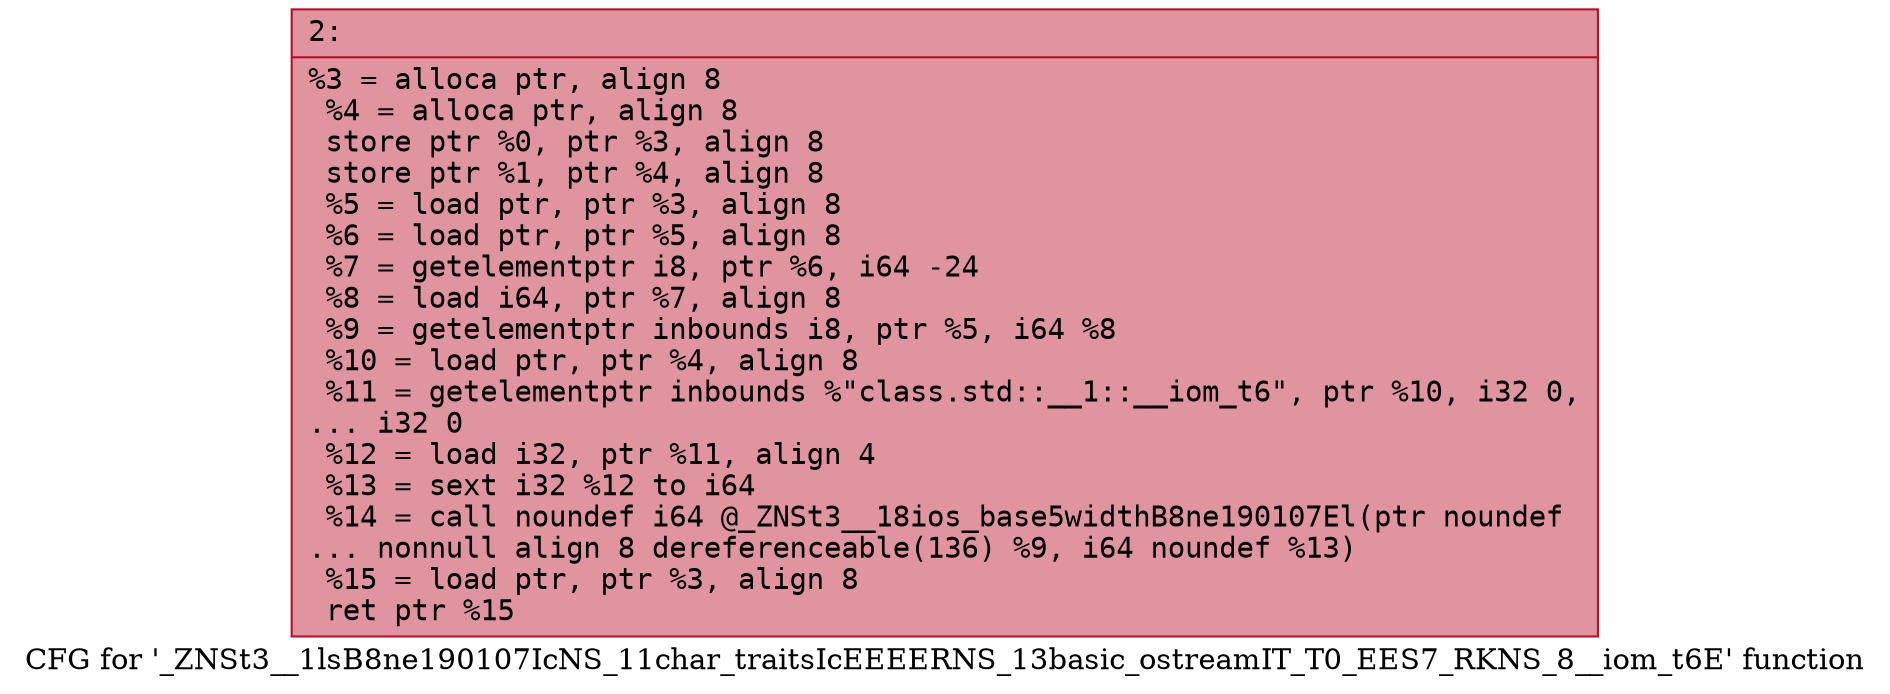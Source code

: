 digraph "CFG for '_ZNSt3__1lsB8ne190107IcNS_11char_traitsIcEEEERNS_13basic_ostreamIT_T0_EES7_RKNS_8__iom_t6E' function" {
	label="CFG for '_ZNSt3__1lsB8ne190107IcNS_11char_traitsIcEEEERNS_13basic_ostreamIT_T0_EES7_RKNS_8__iom_t6E' function";

	Node0x600000dbf390 [shape=record,color="#b70d28ff", style=filled, fillcolor="#b70d2870" fontname="Courier",label="{2:\l|  %3 = alloca ptr, align 8\l  %4 = alloca ptr, align 8\l  store ptr %0, ptr %3, align 8\l  store ptr %1, ptr %4, align 8\l  %5 = load ptr, ptr %3, align 8\l  %6 = load ptr, ptr %5, align 8\l  %7 = getelementptr i8, ptr %6, i64 -24\l  %8 = load i64, ptr %7, align 8\l  %9 = getelementptr inbounds i8, ptr %5, i64 %8\l  %10 = load ptr, ptr %4, align 8\l  %11 = getelementptr inbounds %\"class.std::__1::__iom_t6\", ptr %10, i32 0,\l... i32 0\l  %12 = load i32, ptr %11, align 4\l  %13 = sext i32 %12 to i64\l  %14 = call noundef i64 @_ZNSt3__18ios_base5widthB8ne190107El(ptr noundef\l... nonnull align 8 dereferenceable(136) %9, i64 noundef %13)\l  %15 = load ptr, ptr %3, align 8\l  ret ptr %15\l}"];
}
